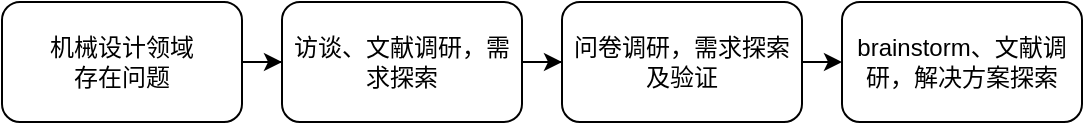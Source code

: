 <mxfile version="21.5.0" type="github">
  <diagram name="第 1 页" id="p5-XWSsUT_D1iBg4JwX8">
    <mxGraphModel dx="1008" dy="627" grid="1" gridSize="10" guides="1" tooltips="1" connect="1" arrows="1" fold="1" page="1" pageScale="1" pageWidth="827" pageHeight="583" math="0" shadow="0">
      <root>
        <mxCell id="0" />
        <mxCell id="1" parent="0" />
        <mxCell id="5v5P5X60R3SKKZbUYf8o-12" value="" style="edgeStyle=orthogonalEdgeStyle;rounded=0;orthogonalLoop=1;jettySize=auto;html=1;" edge="1" parent="1" source="5v5P5X60R3SKKZbUYf8o-9" target="5v5P5X60R3SKKZbUYf8o-10">
          <mxGeometry relative="1" as="geometry" />
        </mxCell>
        <mxCell id="5v5P5X60R3SKKZbUYf8o-9" value="机械设计领域&lt;br&gt;存在问题" style="rounded=1;whiteSpace=wrap;html=1;" vertex="1" parent="1">
          <mxGeometry x="20" y="270" width="120" height="60" as="geometry" />
        </mxCell>
        <mxCell id="5v5P5X60R3SKKZbUYf8o-13" value="" style="edgeStyle=orthogonalEdgeStyle;rounded=0;orthogonalLoop=1;jettySize=auto;html=1;" edge="1" parent="1" source="5v5P5X60R3SKKZbUYf8o-10" target="5v5P5X60R3SKKZbUYf8o-11">
          <mxGeometry relative="1" as="geometry" />
        </mxCell>
        <mxCell id="5v5P5X60R3SKKZbUYf8o-10" value="访谈、文献调研，需求探索" style="rounded=1;whiteSpace=wrap;html=1;" vertex="1" parent="1">
          <mxGeometry x="160" y="270" width="120" height="60" as="geometry" />
        </mxCell>
        <mxCell id="5v5P5X60R3SKKZbUYf8o-11" value="问卷调研，需求探索及验证" style="rounded=1;whiteSpace=wrap;html=1;" vertex="1" parent="1">
          <mxGeometry x="300" y="270" width="120" height="60" as="geometry" />
        </mxCell>
        <mxCell id="5v5P5X60R3SKKZbUYf8o-14" value="" style="endArrow=classic;html=1;rounded=0;exitX=1;exitY=0.5;exitDx=0;exitDy=0;entryX=0;entryY=0.5;entryDx=0;entryDy=0;" edge="1" parent="1" source="5v5P5X60R3SKKZbUYf8o-11" target="5v5P5X60R3SKKZbUYf8o-15">
          <mxGeometry width="50" height="50" relative="1" as="geometry">
            <mxPoint x="480" y="320" as="sourcePoint" />
            <mxPoint x="470" y="310" as="targetPoint" />
          </mxGeometry>
        </mxCell>
        <mxCell id="5v5P5X60R3SKKZbUYf8o-15" value="brainstorm、文献调研，解决方案探索" style="rounded=1;whiteSpace=wrap;html=1;" vertex="1" parent="1">
          <mxGeometry x="440" y="270" width="120" height="60" as="geometry" />
        </mxCell>
      </root>
    </mxGraphModel>
  </diagram>
</mxfile>
